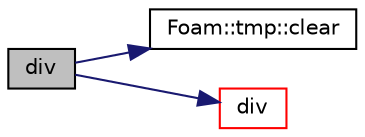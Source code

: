 digraph "div"
{
  bgcolor="transparent";
  edge [fontname="Helvetica",fontsize="10",labelfontname="Helvetica",labelfontsize="10"];
  node [fontname="Helvetica",fontsize="10",shape=record];
  rankdir="LR";
  Node12314 [label="div",height=0.2,width=0.4,color="black", fillcolor="grey75", style="filled", fontcolor="black"];
  Node12314 -> Node12315 [color="midnightblue",fontsize="10",style="solid",fontname="Helvetica"];
  Node12315 [label="Foam::tmp::clear",height=0.2,width=0.4,color="black",URL="$a27077.html#adf1d9633e64d0de6a36e0af17ccd8163",tooltip="If object pointer points to valid object: "];
  Node12314 -> Node12316 [color="midnightblue",fontsize="10",style="solid",fontname="Helvetica"];
  Node12316 [label="div",height=0.2,width=0.4,color="red",URL="$a21861.html#a585533948ad80abfe589d920c641f251"];
}
